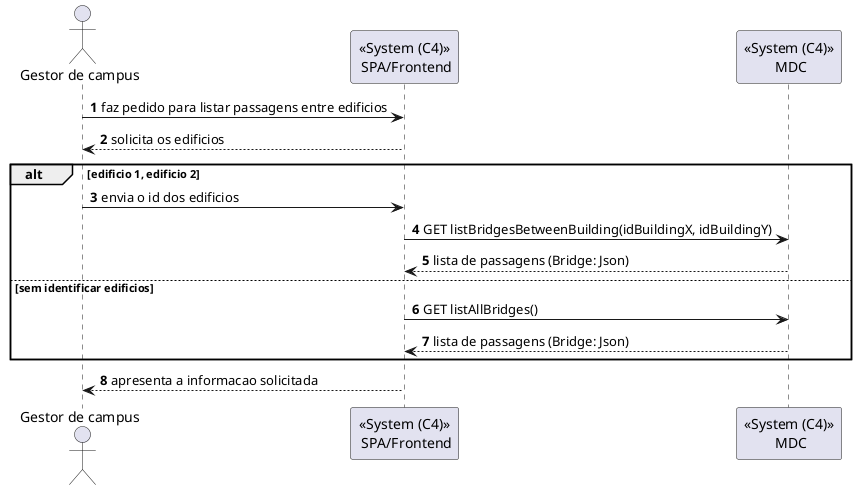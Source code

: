 @startuml
autonumber
actor "Gestor de campus" 

"Gestor de campus" -> "<<System (C4)>>\n SPA/Frontend"  : faz pedido para listar passagens entre edificios

"<<System (C4)>>\n SPA/Frontend" --> "Gestor de campus" : solicita os edificios 

alt edificio 1, edificio 2
"Gestor de campus"  -> "<<System (C4)>>\n SPA/Frontend" : envia o id dos edificios

"<<System (C4)>>\n SPA/Frontend" -> "<<System (C4)>>\n MDC" : GET listBridgesBetweenBuilding(idBuildingX, idBuildingY)

"<<System (C4)>>\n MDC" --> "<<System (C4)>>\n SPA/Frontend"  : lista de passagens (Bridge: Json)

else  sem identificar edificios 

"<<System (C4)>>\n SPA/Frontend" -> "<<System (C4)>>\n MDC" : GET listAllBridges()

"<<System (C4)>>\n MDC" --> "<<System (C4)>>\n SPA/Frontend"  : lista de passagens (Bridge: Json)


end alt 

"<<System (C4)>>\n SPA/Frontend"  --> "Gestor de campus" : apresenta a informacao solicitada





@enduml